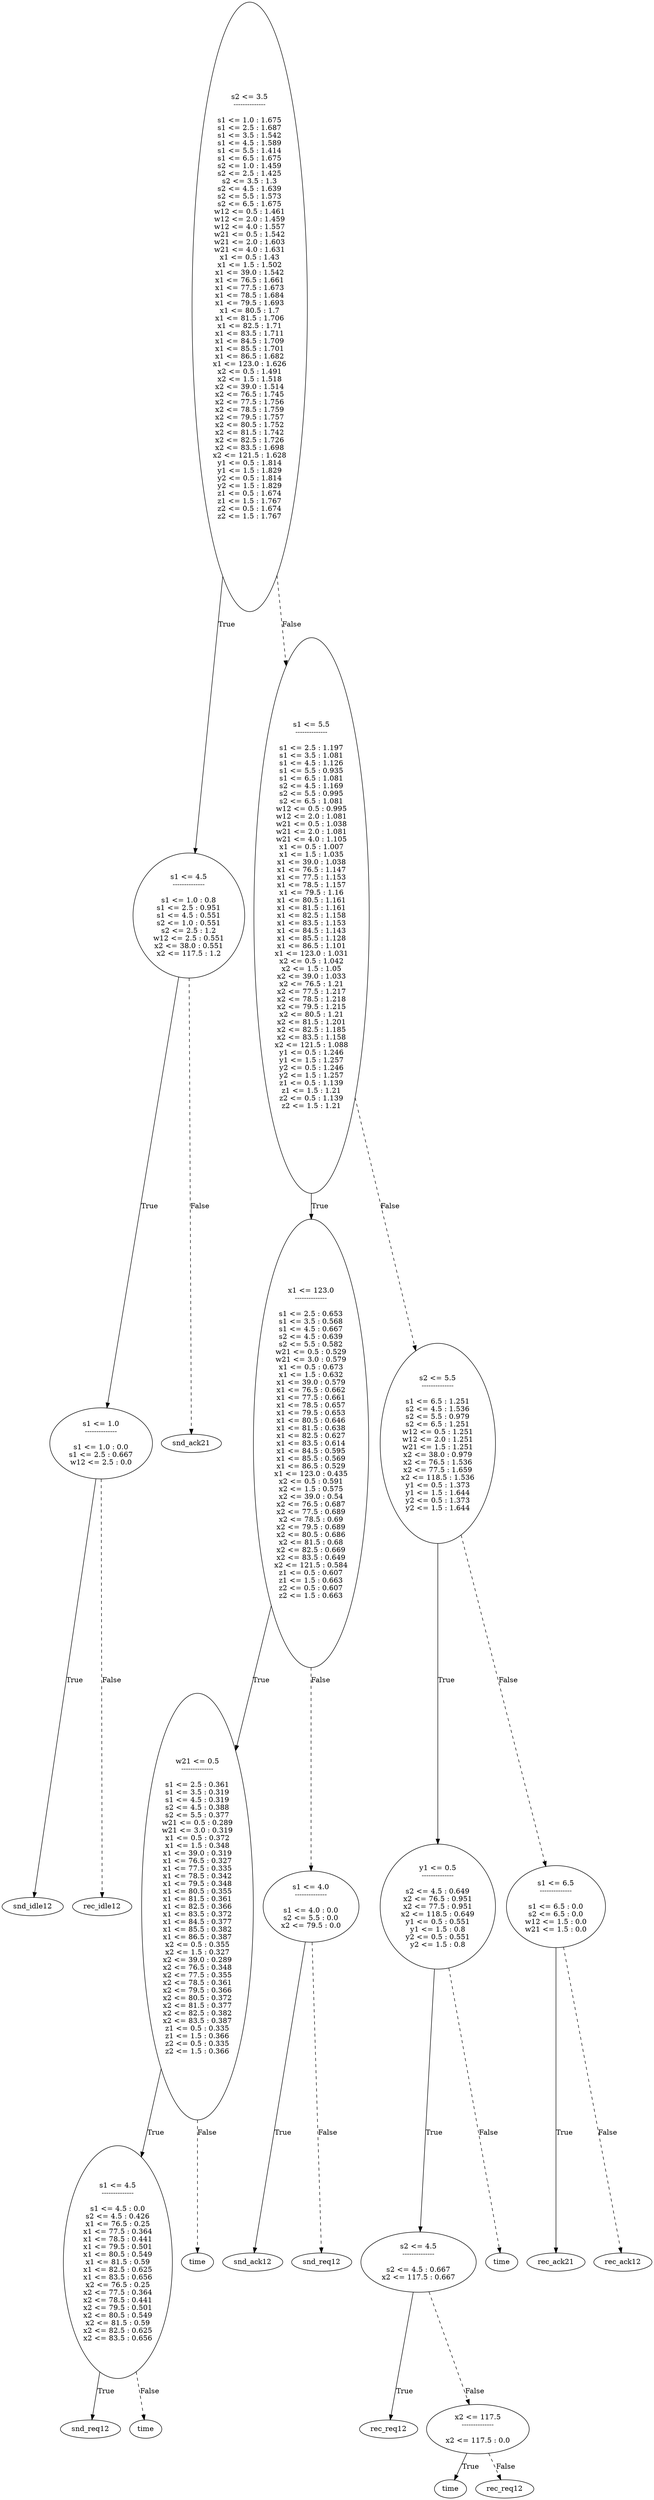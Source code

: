 digraph {
0 [label="s2 <= 3.5
--------------

s1 <= 1.0 : 1.675
s1 <= 2.5 : 1.687
s1 <= 3.5 : 1.542
s1 <= 4.5 : 1.589
s1 <= 5.5 : 1.414
s1 <= 6.5 : 1.675
s2 <= 1.0 : 1.459
s2 <= 2.5 : 1.425
s2 <= 3.5 : 1.3
s2 <= 4.5 : 1.639
s2 <= 5.5 : 1.573
s2 <= 6.5 : 1.675
w12 <= 0.5 : 1.461
w12 <= 2.0 : 1.459
w12 <= 4.0 : 1.557
w21 <= 0.5 : 1.542
w21 <= 2.0 : 1.603
w21 <= 4.0 : 1.631
x1 <= 0.5 : 1.43
x1 <= 1.5 : 1.502
x1 <= 39.0 : 1.542
x1 <= 76.5 : 1.661
x1 <= 77.5 : 1.673
x1 <= 78.5 : 1.684
x1 <= 79.5 : 1.693
x1 <= 80.5 : 1.7
x1 <= 81.5 : 1.706
x1 <= 82.5 : 1.71
x1 <= 83.5 : 1.711
x1 <= 84.5 : 1.709
x1 <= 85.5 : 1.701
x1 <= 86.5 : 1.682
x1 <= 123.0 : 1.626
x2 <= 0.5 : 1.491
x2 <= 1.5 : 1.518
x2 <= 39.0 : 1.514
x2 <= 76.5 : 1.745
x2 <= 77.5 : 1.756
x2 <= 78.5 : 1.759
x2 <= 79.5 : 1.757
x2 <= 80.5 : 1.752
x2 <= 81.5 : 1.742
x2 <= 82.5 : 1.726
x2 <= 83.5 : 1.698
x2 <= 121.5 : 1.628
y1 <= 0.5 : 1.814
y1 <= 1.5 : 1.829
y2 <= 0.5 : 1.814
y2 <= 1.5 : 1.829
z1 <= 0.5 : 1.674
z1 <= 1.5 : 1.767
z2 <= 0.5 : 1.674
z2 <= 1.5 : 1.767"];
1 [label="s1 <= 4.5
--------------

s1 <= 1.0 : 0.8
s1 <= 2.5 : 0.951
s1 <= 4.5 : 0.551
s2 <= 1.0 : 0.551
s2 <= 2.5 : 1.2
w12 <= 2.5 : 0.551
x2 <= 38.0 : 0.551
x2 <= 117.5 : 1.2"];
2 [label="s1 <= 1.0
--------------

s1 <= 1.0 : 0.0
s1 <= 2.5 : 0.667
w12 <= 2.5 : 0.0"];
3 [label="snd_idle12"];
2 -> 3 [label="True"];
4 [label="rec_idle12"];
2 -> 4 [style="dashed", label="False"];
1 -> 2 [label="True"];
5 [label="snd_ack21"];
1 -> 5 [style="dashed", label="False"];
0 -> 1 [label="True"];
6 [label="s1 <= 5.5
--------------

s1 <= 2.5 : 1.197
s1 <= 3.5 : 1.081
s1 <= 4.5 : 1.126
s1 <= 5.5 : 0.935
s1 <= 6.5 : 1.081
s2 <= 4.5 : 1.169
s2 <= 5.5 : 0.995
s2 <= 6.5 : 1.081
w12 <= 0.5 : 0.995
w12 <= 2.0 : 1.081
w21 <= 0.5 : 1.038
w21 <= 2.0 : 1.081
w21 <= 4.0 : 1.105
x1 <= 0.5 : 1.007
x1 <= 1.5 : 1.035
x1 <= 39.0 : 1.038
x1 <= 76.5 : 1.147
x1 <= 77.5 : 1.153
x1 <= 78.5 : 1.157
x1 <= 79.5 : 1.16
x1 <= 80.5 : 1.161
x1 <= 81.5 : 1.161
x1 <= 82.5 : 1.158
x1 <= 83.5 : 1.153
x1 <= 84.5 : 1.143
x1 <= 85.5 : 1.128
x1 <= 86.5 : 1.101
x1 <= 123.0 : 1.031
x2 <= 0.5 : 1.042
x2 <= 1.5 : 1.05
x2 <= 39.0 : 1.033
x2 <= 76.5 : 1.21
x2 <= 77.5 : 1.217
x2 <= 78.5 : 1.218
x2 <= 79.5 : 1.215
x2 <= 80.5 : 1.21
x2 <= 81.5 : 1.201
x2 <= 82.5 : 1.185
x2 <= 83.5 : 1.158
x2 <= 121.5 : 1.088
y1 <= 0.5 : 1.246
y1 <= 1.5 : 1.257
y2 <= 0.5 : 1.246
y2 <= 1.5 : 1.257
z1 <= 0.5 : 1.139
z1 <= 1.5 : 1.21
z2 <= 0.5 : 1.139
z2 <= 1.5 : 1.21"];
7 [label="x1 <= 123.0
--------------

s1 <= 2.5 : 0.653
s1 <= 3.5 : 0.568
s1 <= 4.5 : 0.667
s2 <= 4.5 : 0.639
s2 <= 5.5 : 0.582
w21 <= 0.5 : 0.529
w21 <= 3.0 : 0.579
x1 <= 0.5 : 0.673
x1 <= 1.5 : 0.632
x1 <= 39.0 : 0.579
x1 <= 76.5 : 0.662
x1 <= 77.5 : 0.661
x1 <= 78.5 : 0.657
x1 <= 79.5 : 0.653
x1 <= 80.5 : 0.646
x1 <= 81.5 : 0.638
x1 <= 82.5 : 0.627
x1 <= 83.5 : 0.614
x1 <= 84.5 : 0.595
x1 <= 85.5 : 0.569
x1 <= 86.5 : 0.529
x1 <= 123.0 : 0.435
x2 <= 0.5 : 0.591
x2 <= 1.5 : 0.575
x2 <= 39.0 : 0.54
x2 <= 76.5 : 0.687
x2 <= 77.5 : 0.689
x2 <= 78.5 : 0.69
x2 <= 79.5 : 0.689
x2 <= 80.5 : 0.686
x2 <= 81.5 : 0.68
x2 <= 82.5 : 0.669
x2 <= 83.5 : 0.649
x2 <= 121.5 : 0.584
z1 <= 0.5 : 0.607
z1 <= 1.5 : 0.663
z2 <= 0.5 : 0.607
z2 <= 1.5 : 0.663"];
8 [label="w21 <= 0.5
--------------

s1 <= 2.5 : 0.361
s1 <= 3.5 : 0.319
s1 <= 4.5 : 0.319
s2 <= 4.5 : 0.388
s2 <= 5.5 : 0.377
w21 <= 0.5 : 0.289
w21 <= 3.0 : 0.319
x1 <= 0.5 : 0.372
x1 <= 1.5 : 0.348
x1 <= 39.0 : 0.319
x1 <= 76.5 : 0.327
x1 <= 77.5 : 0.335
x1 <= 78.5 : 0.342
x1 <= 79.5 : 0.348
x1 <= 80.5 : 0.355
x1 <= 81.5 : 0.361
x1 <= 82.5 : 0.366
x1 <= 83.5 : 0.372
x1 <= 84.5 : 0.377
x1 <= 85.5 : 0.382
x1 <= 86.5 : 0.387
x2 <= 0.5 : 0.355
x2 <= 1.5 : 0.327
x2 <= 39.0 : 0.289
x2 <= 76.5 : 0.348
x2 <= 77.5 : 0.355
x2 <= 78.5 : 0.361
x2 <= 79.5 : 0.366
x2 <= 80.5 : 0.372
x2 <= 81.5 : 0.377
x2 <= 82.5 : 0.382
x2 <= 83.5 : 0.387
z1 <= 0.5 : 0.335
z1 <= 1.5 : 0.366
z2 <= 0.5 : 0.335
z2 <= 1.5 : 0.366"];
9 [label="s1 <= 4.5
--------------

s1 <= 4.5 : 0.0
s2 <= 4.5 : 0.426
x1 <= 76.5 : 0.25
x1 <= 77.5 : 0.364
x1 <= 78.5 : 0.441
x1 <= 79.5 : 0.501
x1 <= 80.5 : 0.549
x1 <= 81.5 : 0.59
x1 <= 82.5 : 0.625
x1 <= 83.5 : 0.656
x2 <= 76.5 : 0.25
x2 <= 77.5 : 0.364
x2 <= 78.5 : 0.441
x2 <= 79.5 : 0.501
x2 <= 80.5 : 0.549
x2 <= 81.5 : 0.59
x2 <= 82.5 : 0.625
x2 <= 83.5 : 0.656"];
10 [label="snd_req12"];
9 -> 10 [label="True"];
11 [label="time"];
9 -> 11 [style="dashed", label="False"];
8 -> 9 [label="True"];
12 [label="time"];
8 -> 12 [style="dashed", label="False"];
7 -> 8 [label="True"];
13 [label="s1 <= 4.0
--------------

s1 <= 4.0 : 0.0
s2 <= 5.5 : 0.0
x2 <= 79.5 : 0.0"];
14 [label="snd_ack12"];
13 -> 14 [label="True"];
15 [label="snd_req12"];
13 -> 15 [style="dashed", label="False"];
7 -> 13 [style="dashed", label="False"];
6 -> 7 [label="True"];
16 [label="s2 <= 5.5
--------------

s1 <= 6.5 : 1.251
s2 <= 4.5 : 1.536
s2 <= 5.5 : 0.979
s2 <= 6.5 : 1.251
w12 <= 0.5 : 1.251
w12 <= 2.0 : 1.251
w21 <= 1.5 : 1.251
x2 <= 38.0 : 0.979
x2 <= 76.5 : 1.536
x2 <= 77.5 : 1.659
x2 <= 118.5 : 1.536
y1 <= 0.5 : 1.373
y1 <= 1.5 : 1.644
y2 <= 0.5 : 1.373
y2 <= 1.5 : 1.644"];
17 [label="y1 <= 0.5
--------------

s2 <= 4.5 : 0.649
x2 <= 76.5 : 0.951
x2 <= 77.5 : 0.951
x2 <= 118.5 : 0.649
y1 <= 0.5 : 0.551
y1 <= 1.5 : 0.8
y2 <= 0.5 : 0.551
y2 <= 1.5 : 0.8"];
18 [label="s2 <= 4.5
--------------

s2 <= 4.5 : 0.667
x2 <= 117.5 : 0.667"];
19 [label="rec_req12"];
18 -> 19 [label="True"];
20 [label="x2 <= 117.5
--------------

x2 <= 117.5 : 0.0"];
21 [label="time"];
20 -> 21 [label="True"];
22 [label="rec_req12"];
20 -> 22 [style="dashed", label="False"];
18 -> 20 [style="dashed", label="False"];
17 -> 18 [label="True"];
23 [label="time"];
17 -> 23 [style="dashed", label="False"];
16 -> 17 [label="True"];
24 [label="s1 <= 6.5
--------------

s1 <= 6.5 : 0.0
s2 <= 6.5 : 0.0
w12 <= 1.5 : 0.0
w21 <= 1.5 : 0.0"];
25 [label="rec_ack21"];
24 -> 25 [label="True"];
26 [label="rec_ack12"];
24 -> 26 [style="dashed", label="False"];
16 -> 24 [style="dashed", label="False"];
6 -> 16 [style="dashed", label="False"];
0 -> 6 [style="dashed", label="False"];

}